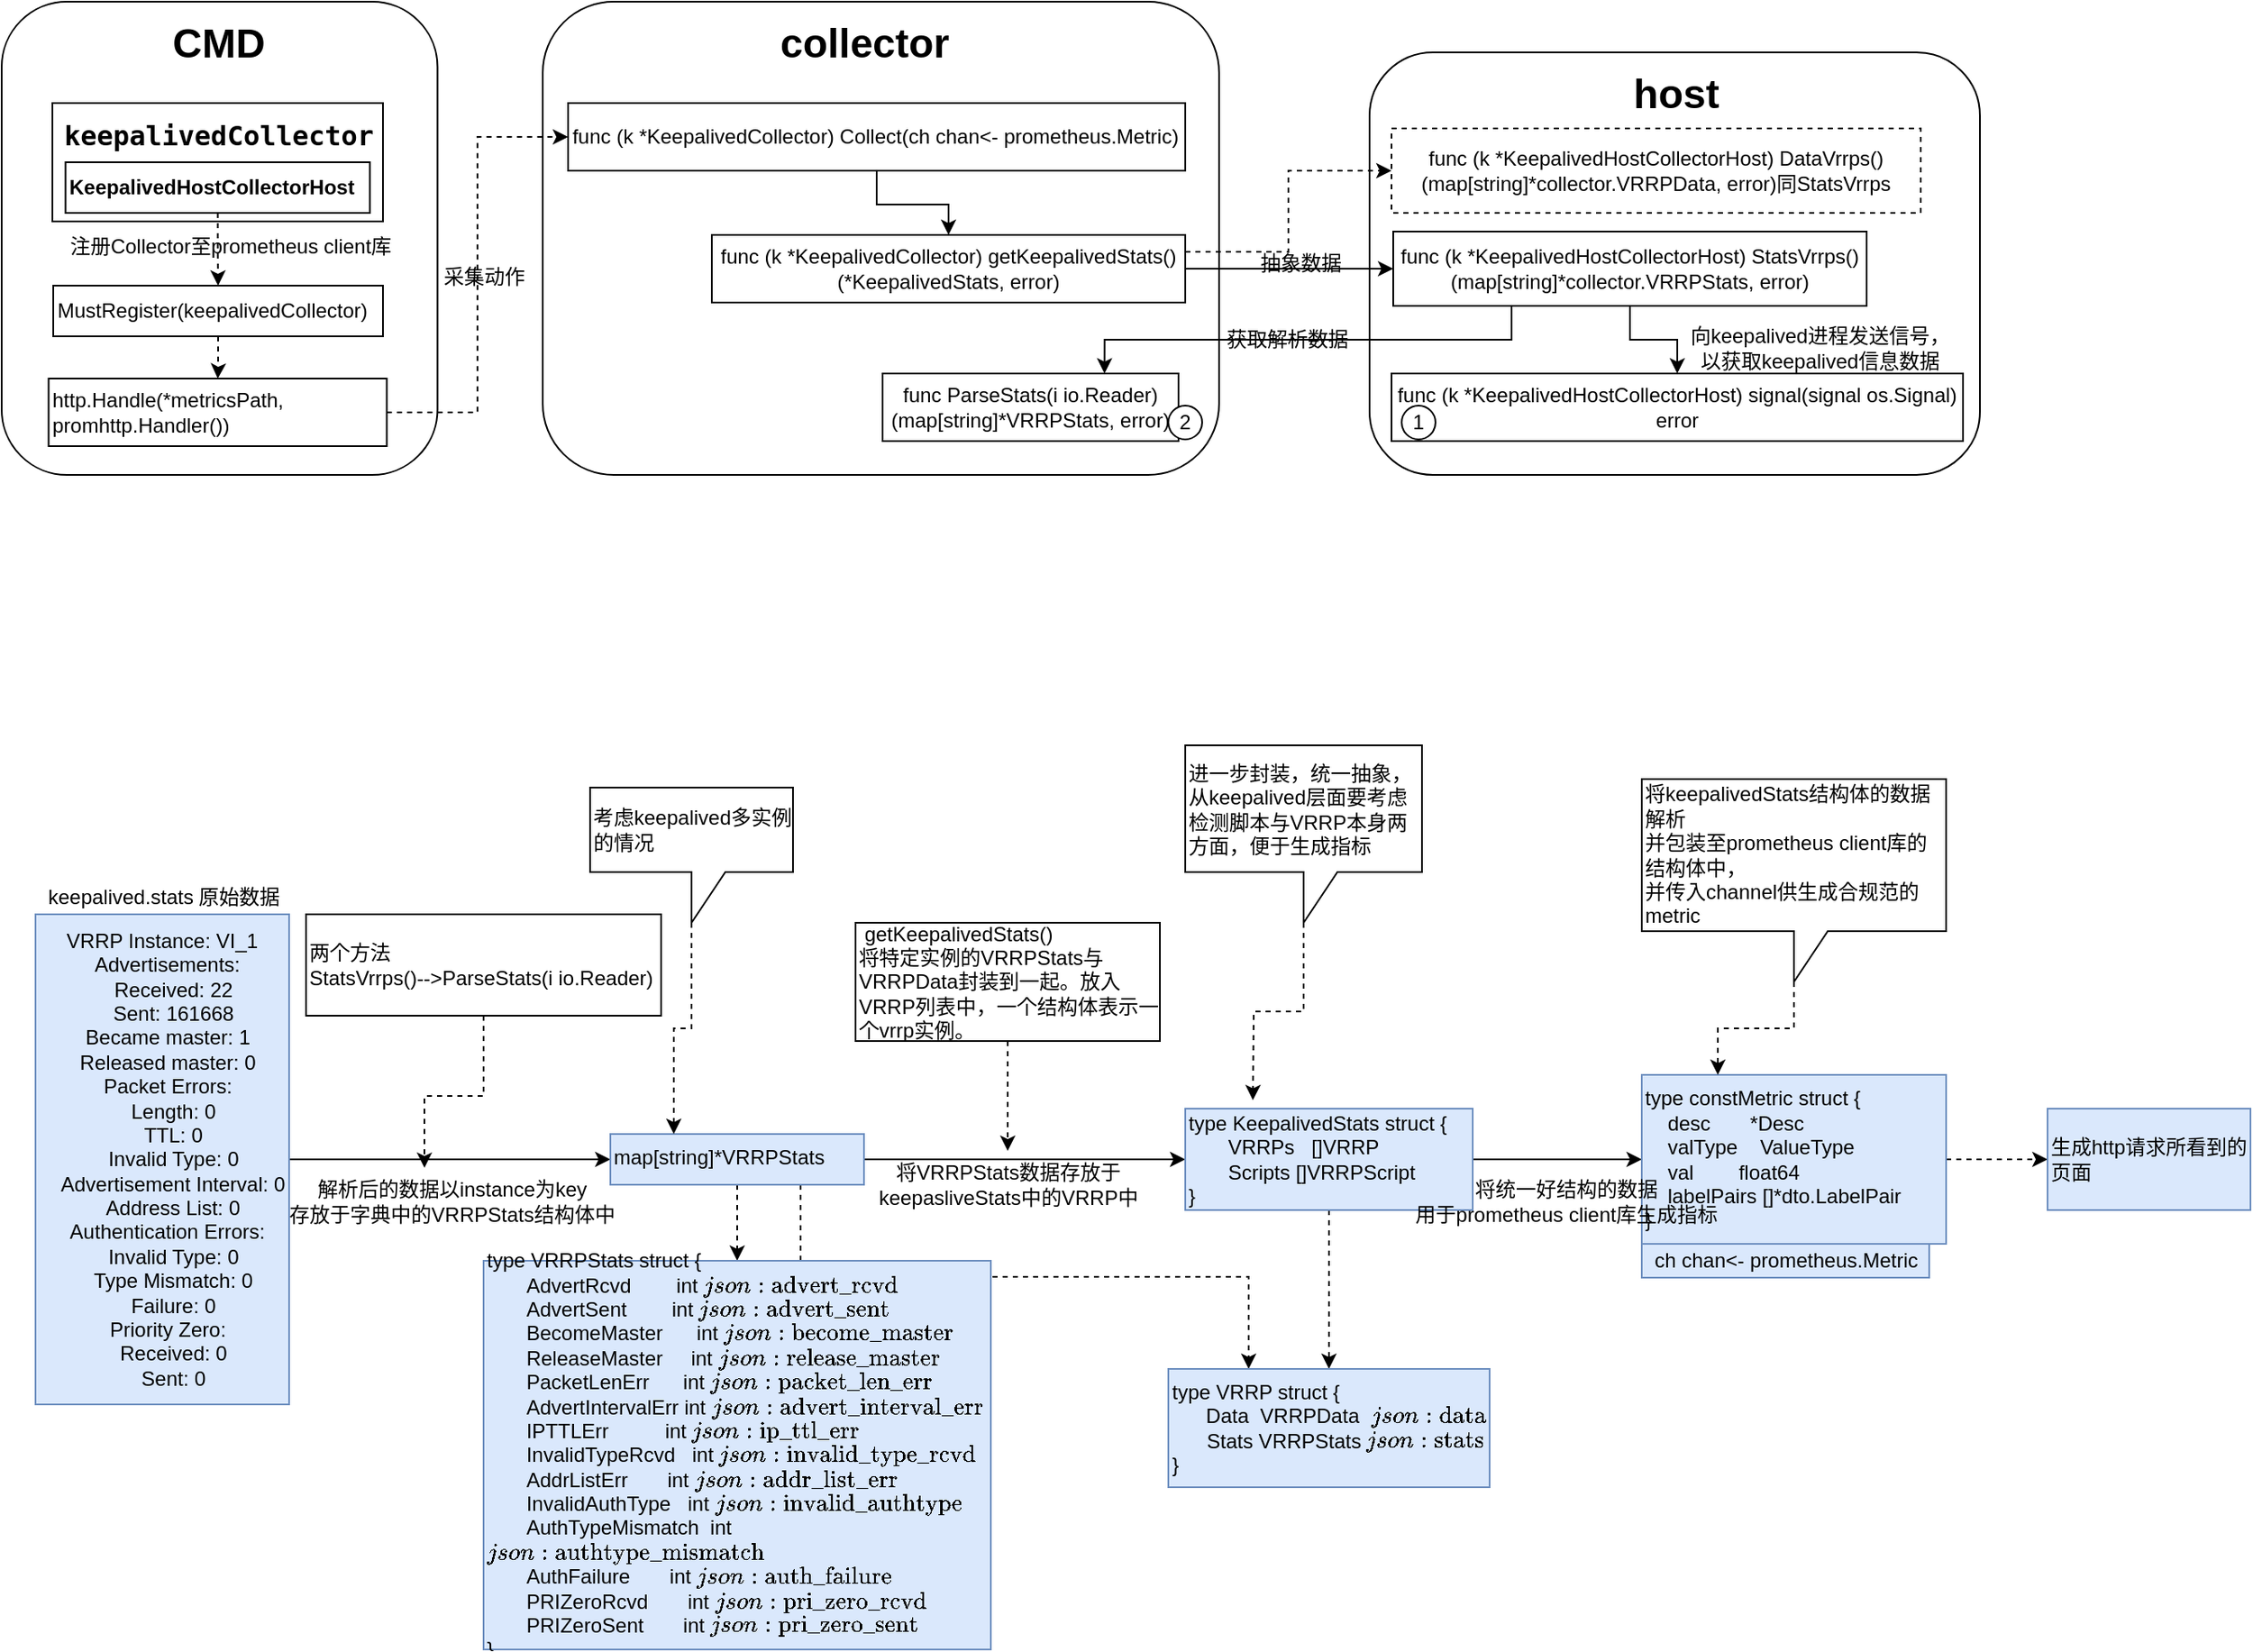 <mxfile version="14.5.1" type="github">
  <diagram id="C5RBs43oDa-KdzZeNtuy" name="Page-1">
    <mxGraphModel dx="1422" dy="762" grid="1" gridSize="10" guides="1" tooltips="1" connect="1" arrows="1" fold="1" page="1" pageScale="1" pageWidth="827" pageHeight="1169" math="0" shadow="0">
      <root>
        <mxCell id="WIyWlLk6GJQsqaUBKTNV-0" />
        <mxCell id="WIyWlLk6GJQsqaUBKTNV-1" parent="WIyWlLk6GJQsqaUBKTNV-0" />
        <mxCell id="RVAC2XV0_P0tuHo6thdl-79" value="" style="rounded=1;whiteSpace=wrap;html=1;strokeColor=#000000;fillColor=#FFFFFF;fontSize=12;align=left;" vertex="1" parent="WIyWlLk6GJQsqaUBKTNV-1">
          <mxGeometry x="170" y="910" width="257.75" height="280" as="geometry" />
        </mxCell>
        <mxCell id="RVAC2XV0_P0tuHo6thdl-9" value="" style="rounded=1;whiteSpace=wrap;html=1;strokeColor=#000000;fillColor=#FFFFFF;" vertex="1" parent="WIyWlLk6GJQsqaUBKTNV-1">
          <mxGeometry x="979" y="940" width="361" height="250" as="geometry" />
        </mxCell>
        <mxCell id="RVAC2XV0_P0tuHo6thdl-6" value="" style="rounded=1;whiteSpace=wrap;html=1;strokeColor=#000000;fillColor=#FFFFFF;" vertex="1" parent="WIyWlLk6GJQsqaUBKTNV-1">
          <mxGeometry x="490" y="910" width="400" height="280" as="geometry" />
        </mxCell>
        <mxCell id="RVAC2XV0_P0tuHo6thdl-4" value="&lt;pre&gt;&lt;span style=&quot;font-size: 16px ; background-color: rgb(255 , 255 , 255)&quot;&gt;&lt;b&gt;keepalivedCollector&lt;/b&gt;&lt;/span&gt;&lt;span style=&quot;background-color: rgb(43 , 43 , 43) ; color: rgb(169 , 183 , 198) ; font-size: 12pt&quot;&gt;&lt;br&gt;&lt;/span&gt;&lt;/pre&gt;&lt;pre&gt;&lt;span style=&quot;font-size: 16px ; background-color: rgb(255 , 255 , 255)&quot;&gt;&lt;b&gt;&lt;br&gt;&lt;/b&gt;&lt;/span&gt;&lt;/pre&gt;" style="html=1;fillColor=#FFFFFF;" vertex="1" parent="WIyWlLk6GJQsqaUBKTNV-1">
          <mxGeometry x="200" y="970" width="195.5" height="70" as="geometry" />
        </mxCell>
        <mxCell id="RVAC2XV0_P0tuHo6thdl-12" style="edgeStyle=orthogonalEdgeStyle;rounded=0;orthogonalLoop=1;jettySize=auto;html=1;exitX=0.5;exitY=1;exitDx=0;exitDy=0;fontSize=12;" edge="1" parent="WIyWlLk6GJQsqaUBKTNV-1" source="RVAC2XV0_P0tuHo6thdl-5" target="RVAC2XV0_P0tuHo6thdl-8">
          <mxGeometry relative="1" as="geometry" />
        </mxCell>
        <mxCell id="RVAC2XV0_P0tuHo6thdl-5" value="func (k *KeepalivedCollector) Collect(ch chan&amp;lt;- prometheus.Metric)&amp;nbsp;" style="html=1;" vertex="1" parent="WIyWlLk6GJQsqaUBKTNV-1">
          <mxGeometry x="505" y="970" width="365" height="40" as="geometry" />
        </mxCell>
        <mxCell id="RVAC2XV0_P0tuHo6thdl-7" value="collector" style="text;html=1;align=center;verticalAlign=middle;resizable=0;points=[];autosize=1;fontStyle=1;fontSize=24;" vertex="1" parent="WIyWlLk6GJQsqaUBKTNV-1">
          <mxGeometry x="620" y="920" width="120" height="30" as="geometry" />
        </mxCell>
        <mxCell id="RVAC2XV0_P0tuHo6thdl-11" style="edgeStyle=orthogonalEdgeStyle;rounded=0;orthogonalLoop=1;jettySize=auto;html=1;exitX=1;exitY=0.5;exitDx=0;exitDy=0;entryX=0;entryY=0.5;entryDx=0;entryDy=0;fontSize=12;" edge="1" parent="WIyWlLk6GJQsqaUBKTNV-1" source="RVAC2XV0_P0tuHo6thdl-8" target="RVAC2XV0_P0tuHo6thdl-10">
          <mxGeometry relative="1" as="geometry" />
        </mxCell>
        <mxCell id="RVAC2XV0_P0tuHo6thdl-75" style="edgeStyle=orthogonalEdgeStyle;rounded=0;orthogonalLoop=1;jettySize=auto;html=1;exitX=1;exitY=0.25;exitDx=0;exitDy=0;entryX=0;entryY=0.5;entryDx=0;entryDy=0;fontSize=12;dashed=1;" edge="1" parent="WIyWlLk6GJQsqaUBKTNV-1" source="RVAC2XV0_P0tuHo6thdl-8" target="RVAC2XV0_P0tuHo6thdl-27">
          <mxGeometry relative="1" as="geometry" />
        </mxCell>
        <mxCell id="RVAC2XV0_P0tuHo6thdl-8" value="func (k *KeepalivedCollector) getKeepalivedStats() &lt;br&gt;(*KeepalivedStats, error)" style="rounded=0;whiteSpace=wrap;html=1;strokeColor=#000000;fillColor=#FFFFFF;fontSize=12;" vertex="1" parent="WIyWlLk6GJQsqaUBKTNV-1">
          <mxGeometry x="590" y="1048" width="280" height="40" as="geometry" />
        </mxCell>
        <mxCell id="RVAC2XV0_P0tuHo6thdl-15" style="edgeStyle=orthogonalEdgeStyle;rounded=0;orthogonalLoop=1;jettySize=auto;html=1;fontSize=12;" edge="1" parent="WIyWlLk6GJQsqaUBKTNV-1" source="RVAC2XV0_P0tuHo6thdl-10" target="RVAC2XV0_P0tuHo6thdl-14">
          <mxGeometry relative="1" as="geometry" />
        </mxCell>
        <mxCell id="RVAC2XV0_P0tuHo6thdl-25" style="edgeStyle=orthogonalEdgeStyle;rounded=0;orthogonalLoop=1;jettySize=auto;html=1;exitX=0.25;exitY=1;exitDx=0;exitDy=0;entryX=0.75;entryY=0;entryDx=0;entryDy=0;fontSize=12;" edge="1" parent="WIyWlLk6GJQsqaUBKTNV-1" source="RVAC2XV0_P0tuHo6thdl-10" target="RVAC2XV0_P0tuHo6thdl-21">
          <mxGeometry relative="1" as="geometry" />
        </mxCell>
        <mxCell id="RVAC2XV0_P0tuHo6thdl-10" value="func (k *KeepalivedHostCollectorHost) StatsVrrps() (map[string]*collector.VRRPStats, error)" style="rounded=0;whiteSpace=wrap;html=1;strokeColor=#000000;fillColor=#FFFFFF;fontSize=12;" vertex="1" parent="WIyWlLk6GJQsqaUBKTNV-1">
          <mxGeometry x="993" y="1046" width="280" height="44" as="geometry" />
        </mxCell>
        <mxCell id="RVAC2XV0_P0tuHo6thdl-14" value="func (k *KeepalivedHostCollectorHost) signal(signal os.Signal) &lt;br&gt;error" style="rounded=0;whiteSpace=wrap;html=1;strokeColor=#000000;fillColor=#FFFFFF;fontSize=12;" vertex="1" parent="WIyWlLk6GJQsqaUBKTNV-1">
          <mxGeometry x="992" y="1130" width="338" height="40" as="geometry" />
        </mxCell>
        <mxCell id="RVAC2XV0_P0tuHo6thdl-16" value="host" style="text;html=1;align=center;verticalAlign=middle;resizable=0;points=[];autosize=1;fontStyle=1;fontSize=24;" vertex="1" parent="WIyWlLk6GJQsqaUBKTNV-1">
          <mxGeometry x="1124.5" y="950" width="70" height="30" as="geometry" />
        </mxCell>
        <mxCell id="RVAC2XV0_P0tuHo6thdl-17" value="向keepalived进程发送信号，&lt;br&gt;以获取keepalived信息数据" style="text;html=1;align=center;verticalAlign=middle;resizable=0;points=[];autosize=1;fontSize=12;" vertex="1" parent="WIyWlLk6GJQsqaUBKTNV-1">
          <mxGeometry x="1160" y="1100" width="170" height="30" as="geometry" />
        </mxCell>
        <mxCell id="RVAC2XV0_P0tuHo6thdl-20" value="1" style="ellipse;whiteSpace=wrap;html=1;aspect=fixed;strokeColor=#000000;fillColor=#FFFFFF;fontSize=12;" vertex="1" parent="WIyWlLk6GJQsqaUBKTNV-1">
          <mxGeometry x="998" y="1149" width="20" height="20" as="geometry" />
        </mxCell>
        <mxCell id="RVAC2XV0_P0tuHo6thdl-21" value="func ParseStats(i io.Reader) &lt;br&gt;(map[string]*VRRPStats, error)" style="rounded=0;whiteSpace=wrap;html=1;strokeColor=#000000;fillColor=#FFFFFF;fontSize=12;" vertex="1" parent="WIyWlLk6GJQsqaUBKTNV-1">
          <mxGeometry x="691" y="1130" width="175" height="40" as="geometry" />
        </mxCell>
        <mxCell id="RVAC2XV0_P0tuHo6thdl-22" value="2" style="ellipse;whiteSpace=wrap;html=1;aspect=fixed;strokeColor=#000000;fillColor=#FFFFFF;fontSize=12;" vertex="1" parent="WIyWlLk6GJQsqaUBKTNV-1">
          <mxGeometry x="860" y="1149" width="20" height="20" as="geometry" />
        </mxCell>
        <mxCell id="RVAC2XV0_P0tuHo6thdl-27" value="func (k *KeepalivedHostCollectorHost) DataVrrps() (map[string]*collector.VRRPData, error)同StatsVrrps" style="rounded=0;whiteSpace=wrap;html=1;strokeColor=#000000;fillColor=#FFFFFF;fontSize=12;dashed=1;" vertex="1" parent="WIyWlLk6GJQsqaUBKTNV-1">
          <mxGeometry x="992" y="985" width="313" height="50" as="geometry" />
        </mxCell>
        <mxCell id="RVAC2XV0_P0tuHo6thdl-29" value="采集动作" style="text;html=1;align=center;verticalAlign=middle;resizable=0;points=[];autosize=1;fontSize=12;" vertex="1" parent="WIyWlLk6GJQsqaUBKTNV-1">
          <mxGeometry x="425" y="1063" width="60" height="20" as="geometry" />
        </mxCell>
        <mxCell id="RVAC2XV0_P0tuHo6thdl-46" style="edgeStyle=orthogonalEdgeStyle;rounded=0;orthogonalLoop=1;jettySize=auto;html=1;fontSize=12;" edge="1" parent="WIyWlLk6GJQsqaUBKTNV-1" source="RVAC2XV0_P0tuHo6thdl-30" target="RVAC2XV0_P0tuHo6thdl-35">
          <mxGeometry relative="1" as="geometry" />
        </mxCell>
        <mxCell id="RVAC2XV0_P0tuHo6thdl-30" value="&lt;div&gt;VRRP Instance: VI_1&lt;/div&gt;&lt;div&gt;&amp;nbsp; Advertisements:&lt;/div&gt;&lt;div&gt;&amp;nbsp; &amp;nbsp; Received: 22&lt;/div&gt;&lt;div&gt;&amp;nbsp; &amp;nbsp; Sent: 161668&lt;/div&gt;&lt;div&gt;&amp;nbsp; Became master: 1&lt;/div&gt;&lt;div&gt;&amp;nbsp; Released master: 0&lt;/div&gt;&lt;div&gt;&amp;nbsp; Packet Errors:&lt;/div&gt;&lt;div&gt;&amp;nbsp; &amp;nbsp; Length: 0&lt;/div&gt;&lt;div&gt;&amp;nbsp; &amp;nbsp; TTL: 0&lt;/div&gt;&lt;div&gt;&amp;nbsp; &amp;nbsp; Invalid Type: 0&lt;/div&gt;&lt;div&gt;&amp;nbsp; &amp;nbsp; Advertisement Interval: 0&lt;/div&gt;&lt;div&gt;&amp;nbsp; &amp;nbsp; Address List: 0&lt;/div&gt;&lt;div&gt;&amp;nbsp; Authentication Errors:&lt;/div&gt;&lt;div&gt;&amp;nbsp; &amp;nbsp; Invalid Type: 0&lt;/div&gt;&lt;div&gt;&amp;nbsp; &amp;nbsp; Type Mismatch: 0&lt;/div&gt;&lt;div&gt;&amp;nbsp; &amp;nbsp; Failure: 0&lt;/div&gt;&lt;div&gt;&amp;nbsp; Priority Zero:&lt;/div&gt;&lt;div&gt;&amp;nbsp; &amp;nbsp; Received: 0&lt;/div&gt;&lt;div&gt;&amp;nbsp; &amp;nbsp; Sent: 0&lt;/div&gt;" style="text;html=1;strokeColor=#6c8ebf;fillColor=#dae8fc;align=center;verticalAlign=middle;whiteSpace=wrap;rounded=0;fontSize=12;" vertex="1" parent="WIyWlLk6GJQsqaUBKTNV-1">
          <mxGeometry x="190" y="1450" width="150" height="290" as="geometry" />
        </mxCell>
        <mxCell id="RVAC2XV0_P0tuHo6thdl-33" value="keepalived.stats" style="text;html=1;align=center;verticalAlign=middle;resizable=0;points=[];autosize=1;fontSize=12;" vertex="1" parent="WIyWlLk6GJQsqaUBKTNV-1">
          <mxGeometry x="190" y="1430" width="100" height="20" as="geometry" />
        </mxCell>
        <mxCell id="RVAC2XV0_P0tuHo6thdl-34" value="原始数据" style="text;html=1;align=center;verticalAlign=middle;resizable=0;points=[];autosize=1;fontSize=12;" vertex="1" parent="WIyWlLk6GJQsqaUBKTNV-1">
          <mxGeometry x="280" y="1430" width="60" height="20" as="geometry" />
        </mxCell>
        <mxCell id="RVAC2XV0_P0tuHo6thdl-48" style="edgeStyle=orthogonalEdgeStyle;rounded=0;orthogonalLoop=1;jettySize=auto;html=1;entryX=0.5;entryY=0;entryDx=0;entryDy=0;fontSize=12;dashed=1;" edge="1" parent="WIyWlLk6GJQsqaUBKTNV-1" source="RVAC2XV0_P0tuHo6thdl-35" target="RVAC2XV0_P0tuHo6thdl-43">
          <mxGeometry relative="1" as="geometry" />
        </mxCell>
        <mxCell id="RVAC2XV0_P0tuHo6thdl-57" style="edgeStyle=orthogonalEdgeStyle;rounded=0;orthogonalLoop=1;jettySize=auto;html=1;fontSize=12;" edge="1" parent="WIyWlLk6GJQsqaUBKTNV-1" source="RVAC2XV0_P0tuHo6thdl-35" target="RVAC2XV0_P0tuHo6thdl-38">
          <mxGeometry relative="1" as="geometry" />
        </mxCell>
        <mxCell id="RVAC2XV0_P0tuHo6thdl-70" style="edgeStyle=orthogonalEdgeStyle;rounded=0;orthogonalLoop=1;jettySize=auto;html=1;exitX=0.75;exitY=1;exitDx=0;exitDy=0;fontSize=12;entryX=0.25;entryY=0;entryDx=0;entryDy=0;dashed=1;" edge="1" parent="WIyWlLk6GJQsqaUBKTNV-1" source="RVAC2XV0_P0tuHo6thdl-35" target="RVAC2XV0_P0tuHo6thdl-40">
          <mxGeometry relative="1" as="geometry">
            <mxPoint x="910" y="1710" as="targetPoint" />
          </mxGeometry>
        </mxCell>
        <mxCell id="RVAC2XV0_P0tuHo6thdl-35" value="map[string]*VRRPStats" style="text;whiteSpace=wrap;html=1;fontSize=12;fillColor=#dae8fc;strokeColor=#6c8ebf;" vertex="1" parent="WIyWlLk6GJQsqaUBKTNV-1">
          <mxGeometry x="530" y="1580" width="150" height="30" as="geometry" />
        </mxCell>
        <mxCell id="RVAC2XV0_P0tuHo6thdl-56" style="edgeStyle=orthogonalEdgeStyle;rounded=0;orthogonalLoop=1;jettySize=auto;html=1;dashed=1;fontSize=12;" edge="1" parent="WIyWlLk6GJQsqaUBKTNV-1" source="RVAC2XV0_P0tuHo6thdl-38" target="RVAC2XV0_P0tuHo6thdl-40">
          <mxGeometry relative="1" as="geometry" />
        </mxCell>
        <mxCell id="RVAC2XV0_P0tuHo6thdl-62" style="edgeStyle=orthogonalEdgeStyle;rounded=0;orthogonalLoop=1;jettySize=auto;html=1;fontSize=12;" edge="1" parent="WIyWlLk6GJQsqaUBKTNV-1" source="RVAC2XV0_P0tuHo6thdl-38" target="RVAC2XV0_P0tuHo6thdl-61">
          <mxGeometry relative="1" as="geometry" />
        </mxCell>
        <mxCell id="RVAC2XV0_P0tuHo6thdl-38" value="&lt;div&gt;type KeepalivedStats struct {&lt;/div&gt;&lt;div&gt;&lt;span&gt;&lt;/span&gt;&amp;nbsp; &amp;nbsp; &amp;nbsp; &amp;nbsp;VRRPs&amp;nbsp; &amp;nbsp;[]VRRP&lt;/div&gt;&lt;div&gt;&lt;span&gt;&lt;/span&gt;&amp;nbsp; &amp;nbsp; &amp;nbsp; &amp;nbsp;Scripts []VRRPScript&lt;/div&gt;&lt;div&gt;}&lt;/div&gt;" style="text;html=1;align=left;verticalAlign=middle;resizable=0;points=[];autosize=1;fontSize=12;fillColor=#dae8fc;strokeColor=#6c8ebf;" vertex="1" parent="WIyWlLk6GJQsqaUBKTNV-1">
          <mxGeometry x="870" y="1565" width="170" height="60" as="geometry" />
        </mxCell>
        <mxCell id="RVAC2XV0_P0tuHo6thdl-40" value="&lt;div style=&quot;text-align: left&quot;&gt;type VRRP struct {&lt;/div&gt;&lt;div&gt;&lt;span&gt;&lt;/span&gt;&amp;nbsp; &amp;nbsp; &amp;nbsp; Data&amp;nbsp; VRRPData&amp;nbsp; `json:&quot;data&quot;`&lt;/div&gt;&lt;div&gt;&lt;span&gt;&lt;/span&gt;&amp;nbsp; &amp;nbsp; &amp;nbsp; Stats VRRPStats `json:&quot;stats&quot;`&lt;/div&gt;&lt;div style=&quot;text-align: left&quot;&gt;}&lt;/div&gt;" style="text;html=1;strokeColor=#6c8ebf;fillColor=#dae8fc;align=center;verticalAlign=middle;whiteSpace=wrap;rounded=0;fontSize=12;" vertex="1" parent="WIyWlLk6GJQsqaUBKTNV-1">
          <mxGeometry x="860" y="1719" width="190" height="70" as="geometry" />
        </mxCell>
        <mxCell id="RVAC2XV0_P0tuHo6thdl-42" value="解析后的数据以instance为key&lt;br&gt;存放于字典中的VRRPStats结构体中" style="text;html=1;align=center;verticalAlign=middle;resizable=0;points=[];autosize=1;fontSize=12;" vertex="1" parent="WIyWlLk6GJQsqaUBKTNV-1">
          <mxGeometry x="331" y="1605" width="210" height="30" as="geometry" />
        </mxCell>
        <mxCell id="RVAC2XV0_P0tuHo6thdl-43" value="&lt;div&gt;type VRRPStats struct {&lt;/div&gt;&lt;div&gt;&lt;span&gt;&amp;nbsp; &amp;nbsp; &amp;nbsp; &amp;nbsp;AdvertRcvd&amp;nbsp; &amp;nbsp; &amp;nbsp; &amp;nbsp; int `json:&quot;advert_rcvd&quot;`&lt;/span&gt;&lt;/div&gt;&lt;div&gt;&lt;span&gt;&amp;nbsp; &amp;nbsp; &amp;nbsp; &amp;nbsp;AdvertSent&amp;nbsp; &amp;nbsp; &amp;nbsp; &amp;nbsp; int `json:&quot;advert_sent&quot;`&lt;/span&gt;&lt;/div&gt;&lt;div&gt;&amp;nbsp; &amp;nbsp; &amp;nbsp; &amp;nbsp;BecomeMaster&amp;nbsp; &amp;nbsp; &amp;nbsp; int `json:&quot;become_master&quot;`&lt;/div&gt;&lt;div&gt;&amp;nbsp; &amp;nbsp; &amp;nbsp; &amp;nbsp;ReleaseMaster&amp;nbsp; &amp;nbsp; &amp;nbsp;int `json:&quot;release_master&quot;`&lt;/div&gt;&lt;div&gt;&amp;nbsp; &amp;nbsp; &amp;nbsp; &amp;nbsp;PacketLenErr&amp;nbsp; &amp;nbsp; &amp;nbsp; int `json:&quot;packet_len_err&quot;`&lt;/div&gt;&lt;div&gt;&amp;nbsp; &amp;nbsp; &amp;nbsp; &amp;nbsp;AdvertIntervalErr int `json:&quot;advert_interval_err&quot;`&lt;/div&gt;&lt;div&gt;&amp;nbsp; &amp;nbsp; &amp;nbsp; &amp;nbsp;IPTTLErr&amp;nbsp; &amp;nbsp; &amp;nbsp; &amp;nbsp; &amp;nbsp; int `json:&quot;ip_ttl_err&quot;`&lt;/div&gt;&lt;div&gt;&amp;nbsp; &amp;nbsp; &amp;nbsp; &amp;nbsp;InvalidTypeRcvd&amp;nbsp; &amp;nbsp;int `json:&quot;invalid_type_rcvd&quot;`&lt;/div&gt;&lt;div&gt;&amp;nbsp; &amp;nbsp; &amp;nbsp; &amp;nbsp;AddrListErr&amp;nbsp; &amp;nbsp; &amp;nbsp; &amp;nbsp;int `json:&quot;addr_list_err&quot;`&lt;/div&gt;&lt;div&gt;&amp;nbsp; &amp;nbsp; &amp;nbsp; &amp;nbsp;InvalidAuthType&amp;nbsp; &amp;nbsp;int `json:&quot;invalid_authtype&quot;`&lt;/div&gt;&lt;div&gt;&lt;span&gt;&amp;nbsp; &amp;nbsp; &amp;nbsp; &amp;nbsp;AuthTypeMismatch&amp;nbsp; int `json:&quot;authtype_mismatch&quot;`&lt;/span&gt;&lt;/div&gt;&lt;div&gt;&amp;nbsp; &amp;nbsp; &amp;nbsp; &amp;nbsp;AuthFailure&amp;nbsp; &amp;nbsp; &amp;nbsp; &amp;nbsp;int `json:&quot;auth_failure&quot;`&lt;/div&gt;&lt;div&gt;&amp;nbsp; &amp;nbsp; &amp;nbsp; &amp;nbsp;PRIZeroRcvd&amp;nbsp; &amp;nbsp; &amp;nbsp; &amp;nbsp;int `json:&quot;pri_zero_rcvd&quot;`&lt;/div&gt;&lt;div&gt;&amp;nbsp; &amp;nbsp; &amp;nbsp; &amp;nbsp;PRIZeroSent&amp;nbsp; &amp;nbsp; &amp;nbsp; &amp;nbsp;int `json:&quot;pri_zero_sent&quot;`&lt;/div&gt;&lt;div&gt;}&lt;/div&gt;" style="rounded=0;whiteSpace=wrap;html=1;strokeColor=#6c8ebf;fillColor=#dae8fc;fontSize=12;align=left;" vertex="1" parent="WIyWlLk6GJQsqaUBKTNV-1">
          <mxGeometry x="455" y="1655" width="300" height="230" as="geometry" />
        </mxCell>
        <mxCell id="RVAC2XV0_P0tuHo6thdl-52" style="edgeStyle=orthogonalEdgeStyle;rounded=0;orthogonalLoop=1;jettySize=auto;html=1;entryX=0.25;entryY=0;entryDx=0;entryDy=0;dashed=1;fontSize=12;" edge="1" parent="WIyWlLk6GJQsqaUBKTNV-1" source="RVAC2XV0_P0tuHo6thdl-51" target="RVAC2XV0_P0tuHo6thdl-35">
          <mxGeometry relative="1" as="geometry" />
        </mxCell>
        <mxCell id="RVAC2XV0_P0tuHo6thdl-51" value="考虑keepalived多实例的情况" style="shape=callout;whiteSpace=wrap;html=1;perimeter=calloutPerimeter;strokeColor=#000000;fillColor=#FFFFFF;fontSize=12;align=left;" vertex="1" parent="WIyWlLk6GJQsqaUBKTNV-1">
          <mxGeometry x="518" y="1375" width="120" height="80" as="geometry" />
        </mxCell>
        <mxCell id="RVAC2XV0_P0tuHo6thdl-54" style="edgeStyle=orthogonalEdgeStyle;rounded=0;orthogonalLoop=1;jettySize=auto;html=1;entryX=0.424;entryY=-0.167;entryDx=0;entryDy=0;entryPerimeter=0;dashed=1;fontSize=12;" edge="1" parent="WIyWlLk6GJQsqaUBKTNV-1" source="RVAC2XV0_P0tuHo6thdl-53" target="RVAC2XV0_P0tuHo6thdl-42">
          <mxGeometry relative="1" as="geometry" />
        </mxCell>
        <mxCell id="RVAC2XV0_P0tuHo6thdl-53" value="两个方法&lt;br&gt;StatsVrrps()--&amp;gt;ParseStats(i io.Reader)" style="rounded=0;whiteSpace=wrap;html=1;strokeColor=#000000;fillColor=#FFFFFF;fontSize=12;align=left;" vertex="1" parent="WIyWlLk6GJQsqaUBKTNV-1">
          <mxGeometry x="350" y="1450" width="210" height="60" as="geometry" />
        </mxCell>
        <mxCell id="RVAC2XV0_P0tuHo6thdl-58" value="将VRRPStats数据存放于&lt;br&gt;keepasliveStats中的VRRP中" style="text;html=1;align=center;verticalAlign=middle;resizable=0;points=[];autosize=1;fontSize=12;" vertex="1" parent="WIyWlLk6GJQsqaUBKTNV-1">
          <mxGeometry x="680" y="1595" width="170" height="30" as="geometry" />
        </mxCell>
        <mxCell id="RVAC2XV0_P0tuHo6thdl-60" style="edgeStyle=orthogonalEdgeStyle;rounded=0;orthogonalLoop=1;jettySize=auto;html=1;dashed=1;fontSize=12;" edge="1" parent="WIyWlLk6GJQsqaUBKTNV-1" source="RVAC2XV0_P0tuHo6thdl-59">
          <mxGeometry relative="1" as="geometry">
            <mxPoint x="910" y="1560" as="targetPoint" />
          </mxGeometry>
        </mxCell>
        <mxCell id="RVAC2XV0_P0tuHo6thdl-59" value="进一步封装，统一抽象，从keepalived层面要考虑检测脚本与VRRP本身两方面，便于生成指标" style="shape=callout;whiteSpace=wrap;html=1;perimeter=calloutPerimeter;strokeColor=#000000;fillColor=#FFFFFF;fontSize=12;align=left;" vertex="1" parent="WIyWlLk6GJQsqaUBKTNV-1">
          <mxGeometry x="870" y="1350" width="140" height="105" as="geometry" />
        </mxCell>
        <mxCell id="RVAC2XV0_P0tuHo6thdl-74" style="edgeStyle=orthogonalEdgeStyle;rounded=0;orthogonalLoop=1;jettySize=auto;html=1;entryX=0;entryY=0.5;entryDx=0;entryDy=0;dashed=1;fontSize=12;" edge="1" parent="WIyWlLk6GJQsqaUBKTNV-1" source="RVAC2XV0_P0tuHo6thdl-61" target="RVAC2XV0_P0tuHo6thdl-73">
          <mxGeometry relative="1" as="geometry" />
        </mxCell>
        <mxCell id="RVAC2XV0_P0tuHo6thdl-61" value="&lt;div&gt;type constMetric struct {&lt;/div&gt;&lt;div&gt;&lt;span&gt;&lt;/span&gt;&amp;nbsp; &amp;nbsp; desc&amp;nbsp; &amp;nbsp; &amp;nbsp; &amp;nbsp;*Desc&lt;/div&gt;&lt;div&gt;&lt;span&gt;&lt;/span&gt;&amp;nbsp; &amp;nbsp; valType&amp;nbsp; &amp;nbsp; ValueType&lt;/div&gt;&lt;div&gt;&lt;span&gt;&lt;/span&gt;&amp;nbsp; &amp;nbsp; val&amp;nbsp; &amp;nbsp; &amp;nbsp; &amp;nbsp; float64&lt;/div&gt;&lt;div&gt;&lt;span&gt;&lt;/span&gt;&amp;nbsp; &amp;nbsp; labelPairs []*dto.LabelPair&lt;/div&gt;&lt;div&gt;}&lt;/div&gt;" style="text;html=1;strokeColor=#6c8ebf;fillColor=#dae8fc;align=left;verticalAlign=middle;whiteSpace=wrap;rounded=0;fontSize=12;" vertex="1" parent="WIyWlLk6GJQsqaUBKTNV-1">
          <mxGeometry x="1140" y="1545" width="180" height="100" as="geometry" />
        </mxCell>
        <mxCell id="RVAC2XV0_P0tuHo6thdl-64" value="ch chan&amp;lt;- prometheus.Metric" style="text;html=1;align=center;verticalAlign=middle;resizable=0;points=[];autosize=1;fontSize=12;fillColor=#dae8fc;strokeColor=#6c8ebf;" vertex="1" parent="WIyWlLk6GJQsqaUBKTNV-1">
          <mxGeometry x="1140" y="1645" width="170" height="20" as="geometry" />
        </mxCell>
        <mxCell id="RVAC2XV0_P0tuHo6thdl-66" style="edgeStyle=orthogonalEdgeStyle;rounded=0;orthogonalLoop=1;jettySize=auto;html=1;entryX=0.25;entryY=0;entryDx=0;entryDy=0;dashed=1;fontSize=12;" edge="1" parent="WIyWlLk6GJQsqaUBKTNV-1" source="RVAC2XV0_P0tuHo6thdl-65" target="RVAC2XV0_P0tuHo6thdl-61">
          <mxGeometry relative="1" as="geometry" />
        </mxCell>
        <mxCell id="RVAC2XV0_P0tuHo6thdl-65" value="&lt;span style=&quot;text-align: center&quot;&gt;将keepalivedStats结构体的数据解析&lt;/span&gt;&lt;br style=&quot;text-align: center&quot;&gt;&lt;span style=&quot;text-align: center&quot;&gt;并包装至prometheus client库的结构体中，&lt;/span&gt;&lt;br style=&quot;text-align: center&quot;&gt;&lt;span style=&quot;text-align: center&quot;&gt;并传入channel供生成合规范的metric&lt;/span&gt;" style="shape=callout;whiteSpace=wrap;html=1;perimeter=calloutPerimeter;strokeColor=#000000;fillColor=#FFFFFF;fontSize=12;align=left;" vertex="1" parent="WIyWlLk6GJQsqaUBKTNV-1">
          <mxGeometry x="1140" y="1370" width="180" height="120" as="geometry" />
        </mxCell>
        <mxCell id="RVAC2XV0_P0tuHo6thdl-71" style="edgeStyle=orthogonalEdgeStyle;rounded=0;orthogonalLoop=1;jettySize=auto;html=1;dashed=1;fontSize=12;" edge="1" parent="WIyWlLk6GJQsqaUBKTNV-1" source="RVAC2XV0_P0tuHo6thdl-69">
          <mxGeometry relative="1" as="geometry">
            <mxPoint x="765" y="1590" as="targetPoint" />
          </mxGeometry>
        </mxCell>
        <mxCell id="RVAC2XV0_P0tuHo6thdl-69" value="&amp;nbsp;getKeepalivedStats()&lt;br&gt;将特定实例的VRRPStats与VRRPData封装到一起。放入VRRP列表中，一个结构体表示一个vrrp实例。" style="rounded=0;whiteSpace=wrap;html=1;strokeColor=#000000;fillColor=#FFFFFF;fontSize=12;align=left;" vertex="1" parent="WIyWlLk6GJQsqaUBKTNV-1">
          <mxGeometry x="675" y="1455" width="180" height="70" as="geometry" />
        </mxCell>
        <mxCell id="RVAC2XV0_P0tuHo6thdl-72" value="将统一好结构的数据&lt;br&gt;用于prometheus client库生成指标" style="text;html=1;align=center;verticalAlign=middle;resizable=0;points=[];autosize=1;fontSize=12;" vertex="1" parent="WIyWlLk6GJQsqaUBKTNV-1">
          <mxGeometry x="1000" y="1605" width="190" height="30" as="geometry" />
        </mxCell>
        <mxCell id="RVAC2XV0_P0tuHo6thdl-73" value="生成http请求所看到的页面" style="rounded=0;whiteSpace=wrap;html=1;strokeColor=#6c8ebf;fillColor=#dae8fc;fontSize=12;align=left;" vertex="1" parent="WIyWlLk6GJQsqaUBKTNV-1">
          <mxGeometry x="1380" y="1565" width="120" height="60" as="geometry" />
        </mxCell>
        <mxCell id="RVAC2XV0_P0tuHo6thdl-76" value="抽象数据" style="text;html=1;align=center;verticalAlign=middle;resizable=0;points=[];autosize=1;fontSize=12;" vertex="1" parent="WIyWlLk6GJQsqaUBKTNV-1">
          <mxGeometry x="908" y="1055" width="60" height="20" as="geometry" />
        </mxCell>
        <mxCell id="RVAC2XV0_P0tuHo6thdl-78" value="获取解析数据" style="text;html=1;align=center;verticalAlign=middle;resizable=0;points=[];autosize=1;fontSize=12;" vertex="1" parent="WIyWlLk6GJQsqaUBKTNV-1">
          <mxGeometry x="885" y="1100" width="90" height="20" as="geometry" />
        </mxCell>
        <mxCell id="RVAC2XV0_P0tuHo6thdl-80" value="CMD" style="text;html=1;align=center;verticalAlign=middle;resizable=0;points=[];autosize=1;fontStyle=1;fontSize=24;" vertex="1" parent="WIyWlLk6GJQsqaUBKTNV-1">
          <mxGeometry x="262.75" y="920" width="70" height="30" as="geometry" />
        </mxCell>
        <mxCell id="RVAC2XV0_P0tuHo6thdl-83" style="edgeStyle=orthogonalEdgeStyle;rounded=0;orthogonalLoop=1;jettySize=auto;html=1;entryX=0.5;entryY=0;entryDx=0;entryDy=0;dashed=1;fontSize=12;" edge="1" parent="WIyWlLk6GJQsqaUBKTNV-1" source="RVAC2XV0_P0tuHo6thdl-81" target="RVAC2XV0_P0tuHo6thdl-82">
          <mxGeometry relative="1" as="geometry" />
        </mxCell>
        <mxCell id="RVAC2XV0_P0tuHo6thdl-81" value="KeepalivedHostCollectorHost" style="rounded=0;whiteSpace=wrap;html=1;strokeColor=#000000;fillColor=#FFFFFF;fontSize=12;align=left;fontStyle=1" vertex="1" parent="WIyWlLk6GJQsqaUBKTNV-1">
          <mxGeometry x="207.75" y="1005" width="180" height="30" as="geometry" />
        </mxCell>
        <mxCell id="RVAC2XV0_P0tuHo6thdl-86" style="edgeStyle=orthogonalEdgeStyle;rounded=0;orthogonalLoop=1;jettySize=auto;html=1;exitX=0.5;exitY=1;exitDx=0;exitDy=0;dashed=1;fontSize=12;" edge="1" parent="WIyWlLk6GJQsqaUBKTNV-1" source="RVAC2XV0_P0tuHo6thdl-82" target="RVAC2XV0_P0tuHo6thdl-85">
          <mxGeometry relative="1" as="geometry" />
        </mxCell>
        <mxCell id="RVAC2XV0_P0tuHo6thdl-82" value="MustRegister(keepalivedCollector)" style="rounded=0;whiteSpace=wrap;html=1;strokeColor=#000000;fillColor=#FFFFFF;fontSize=12;align=left;" vertex="1" parent="WIyWlLk6GJQsqaUBKTNV-1">
          <mxGeometry x="200.5" y="1078" width="195" height="30" as="geometry" />
        </mxCell>
        <mxCell id="RVAC2XV0_P0tuHo6thdl-84" value="注册Collector至prometheus client库" style="text;html=1;align=center;verticalAlign=middle;resizable=0;points=[];autosize=1;fontSize=12;" vertex="1" parent="WIyWlLk6GJQsqaUBKTNV-1">
          <mxGeometry x="200" y="1045" width="210" height="20" as="geometry" />
        </mxCell>
        <mxCell id="RVAC2XV0_P0tuHo6thdl-87" style="edgeStyle=orthogonalEdgeStyle;rounded=0;orthogonalLoop=1;jettySize=auto;html=1;exitX=1;exitY=0.5;exitDx=0;exitDy=0;entryX=0;entryY=0.5;entryDx=0;entryDy=0;dashed=1;fontSize=12;" edge="1" parent="WIyWlLk6GJQsqaUBKTNV-1" source="RVAC2XV0_P0tuHo6thdl-85" target="RVAC2XV0_P0tuHo6thdl-5">
          <mxGeometry relative="1" as="geometry" />
        </mxCell>
        <mxCell id="RVAC2XV0_P0tuHo6thdl-85" value="http.Handle(*metricsPath, promhttp.Handler())" style="rounded=0;whiteSpace=wrap;html=1;strokeColor=#000000;fillColor=#FFFFFF;fontSize=12;align=left;" vertex="1" parent="WIyWlLk6GJQsqaUBKTNV-1">
          <mxGeometry x="197.75" y="1133" width="200" height="40" as="geometry" />
        </mxCell>
      </root>
    </mxGraphModel>
  </diagram>
</mxfile>

